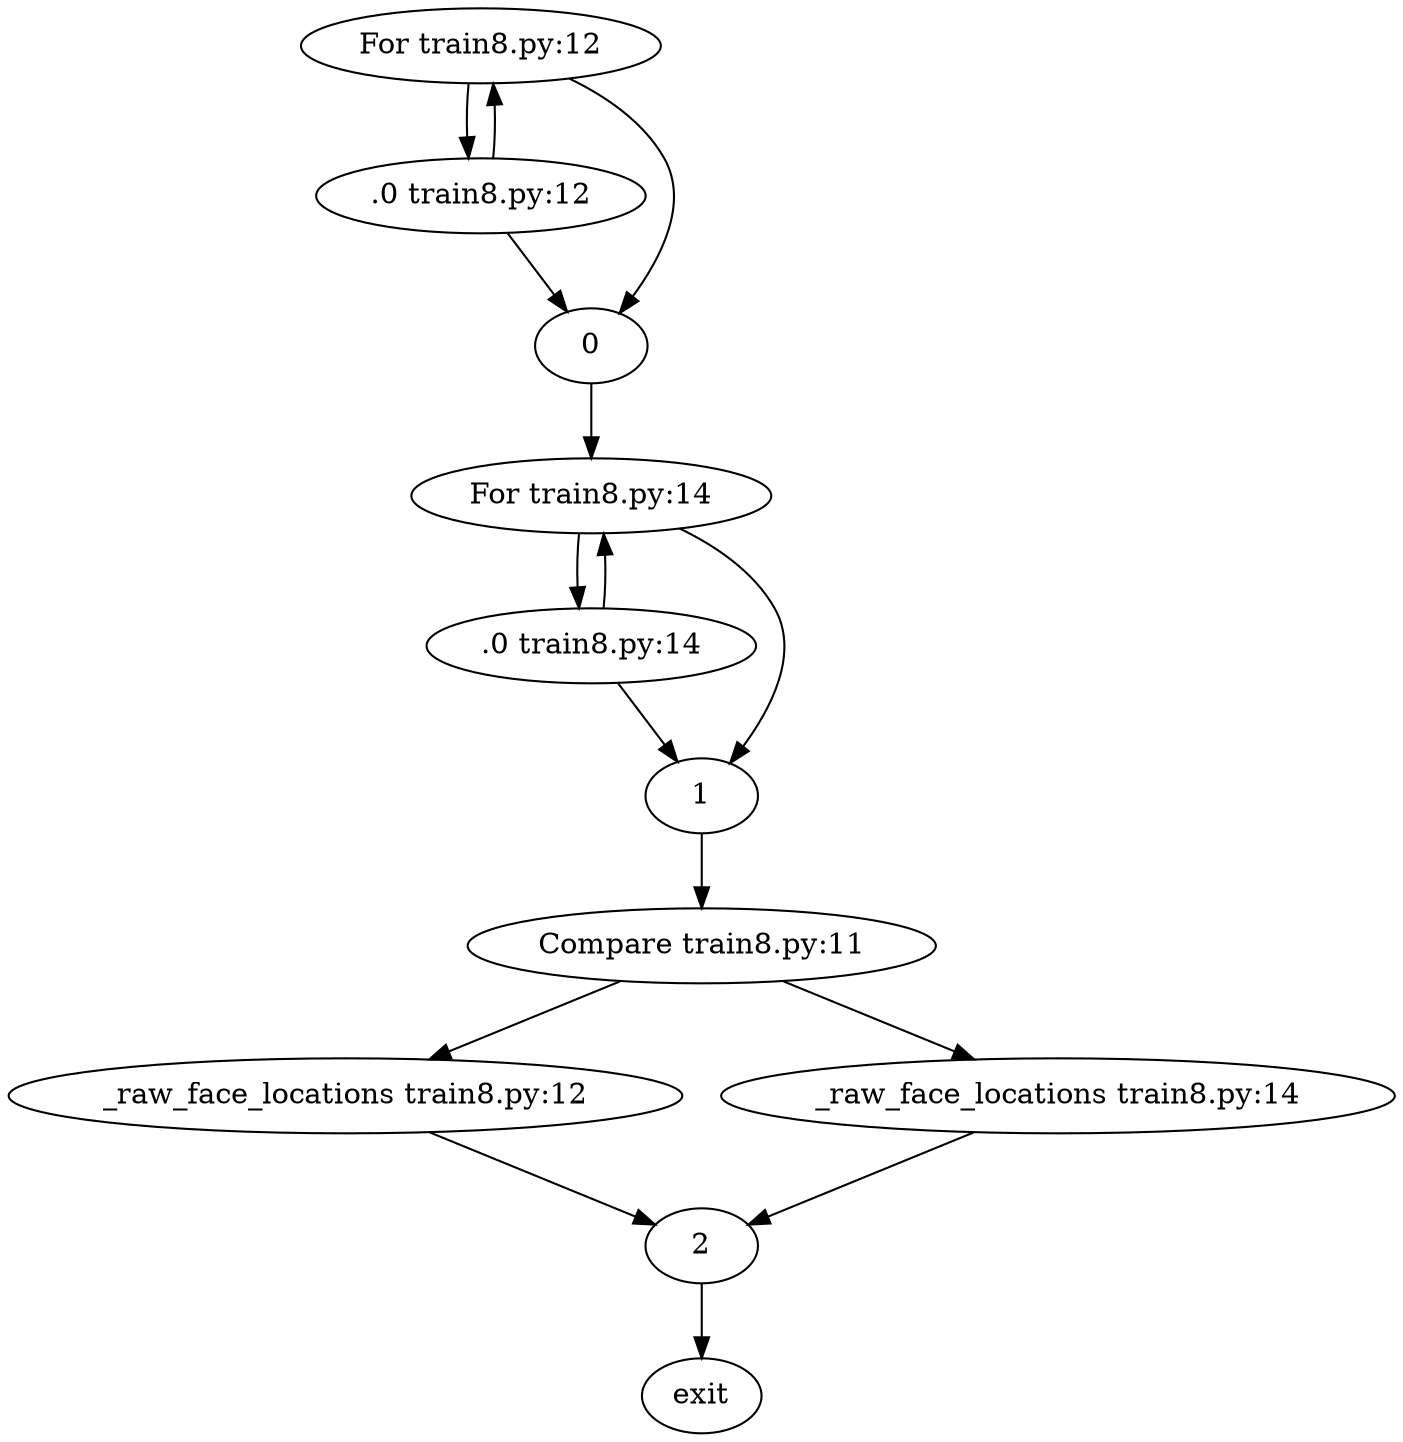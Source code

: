 strict digraph {"For train8.py:12" -> ".0 train8.py:12"
-> "0"
".0 train8.py:12" -> "For train8.py:12"
-> "0"
->
"For train8.py:14" -> ".0 train8.py:14"
-> "1"
".0 train8.py:14" -> "For train8.py:14"
-> "1"
->
"Compare train8.py:11" -> "_raw_face_locations train8.py:12"
-> "2"
"Compare train8.py:11" -> "_raw_face_locations train8.py:14"
-> "2"
->
exit
}